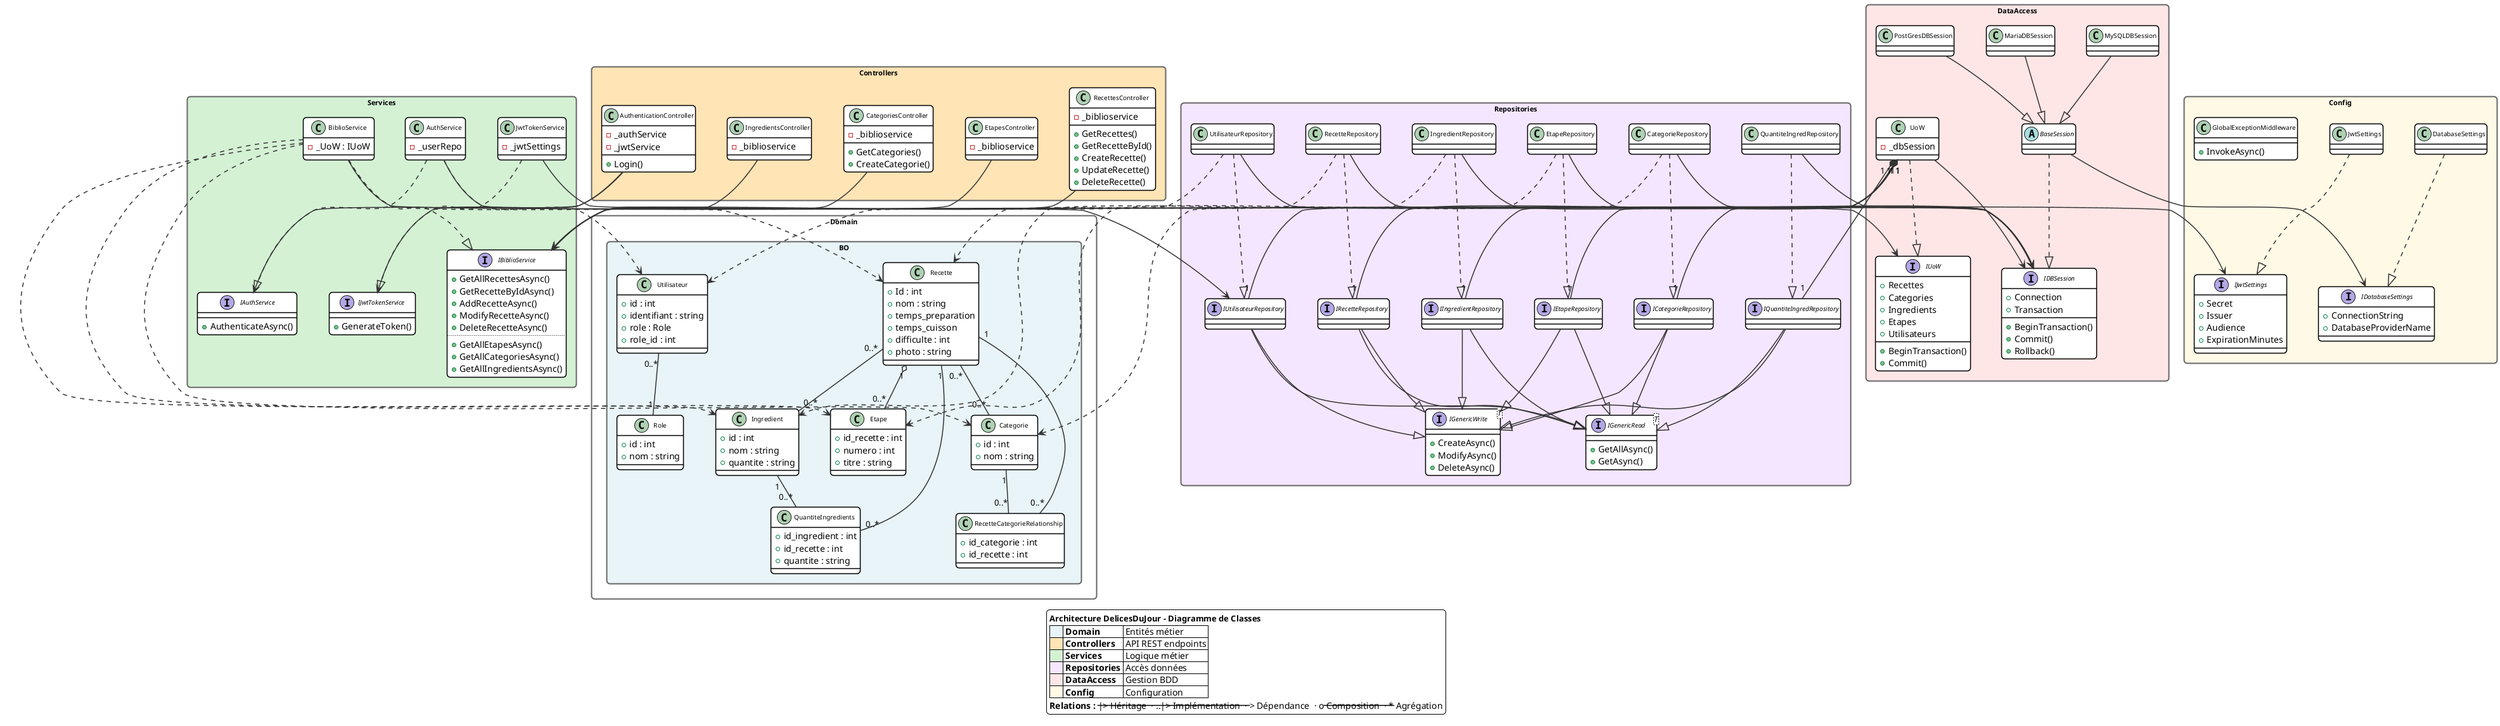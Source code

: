 @startuml DelicesDuJour_ClassDiagram

' ===== CONFIGURATION DU STYLE =====
!define DOMAIN_COLOR #E8F4F8
!define CONTROLLER_COLOR #FFE4B5
!define SERVICE_COLOR #D4F1D4
!define REPOSITORY_COLOR #F5E6FF
!define SESSION_COLOR #FFE6E6
!define CONFIG_COLOR #FFF9E6

skinparam backgroundColor #FFFFFF
skinparam shadowing false
skinparam roundcorner 10
skinparam packageStyle rectangle
skinparam nodesep 50
skinparam ranksep 50

skinparam class {
    BackgroundColor White
    BorderColor Black
    BorderThickness 1.5
    ArrowColor #333333
    ArrowThickness 1.5
    FontSize 10
}

skinparam package {
    BorderColor #666666
    BorderThickness 2
    FontStyle bold
    FontSize 11
}

' ===== COLONNE 1 : CONTROLLERS =====
package "Controllers" CONTROLLER_COLOR {
    class RecettesController {
        -_biblioservice
        +GetRecettes()
        +GetRecetteById()
        +CreateRecette()
        +UpdateRecette()
        +DeleteRecette()
    }

    class CategoriesController {
        -_biblioservice
        +GetCategories()
        +CreateCategorie()
    }

    class IngredientsController {
        -_biblioservice
    }

    class EtapesController {
        -_biblioservice
    }

    class AuthenticationController {
        -_authService
        -_jwtService
        +Login()
    }
}

' ===== COLONNE 2 : DOMAIN =====
package "Domain.BO" DOMAIN_COLOR {
    class Recette {
        +Id : int
        +nom : string
        +temps_preparation
        +temps_cuisson
        +difficulte : int
        +photo : string
    }

    class Categorie {
        +id : int
        +nom : string
    }

    class Ingredient {
        +id : int
        +nom : string
        +quantite : string
    }

    class Etape {
        +id_recette : int
        +numero : int
        +titre : string
    }

    class Utilisateur {
        +id : int
        +identifiant : string
        +role : Role
        +role_id : int
    }

    class Role {
        +id : int
        +nom : string
    }

    class QuantiteIngredients {
        +id_ingredient : int
        +id_recette : int
        +quantite : string
    }

    class RecetteCategorieRelationship {
        +id_categorie : int
        +id_recette : int
    }
}

' ===== COLONNE 3 : SERVICES =====
package "Services" SERVICE_COLOR {
    interface IBiblioService {
        +GetAllRecettesAsync()
        +GetRecetteByIdAsync()
        +AddRecetteAsync()
        +ModifyRecetteAsync()
        +DeleteRecetteAsync()
        ..
        +GetAllEtapesAsync()
        +GetAllCategoriesAsync()
        +GetAllIngredientsAsync()
    }

    class BiblioService {
        -_UoW : IUoW
    }

    interface IAuthService {
        +AuthenticateAsync()
    }

    class AuthService {
        -_userRepo
    }

    interface IJwtTokenService {
        +GenerateToken()
    }

    class JwtTokenService {
        -_jwtSettings
    }
}

' Placement forcé côte à côte
RecettesController -[hidden]right- Recette
BiblioService -[hidden]right- RecettesController

' ===== COLONNE 4 : CONFIGURATION =====
package "Config" CONFIG_COLOR {
    interface IDatabaseSettings {
        +ConnectionString
        +DatabaseProviderName
    }

    class DatabaseSettings

    interface IJwtSettings {
        +Secret
        +Issuer
        +Audience
        +ExpirationMinutes
    }

    class JwtSettings

    class GlobalExceptionMiddleware {
        +InvokeAsync()
    }
}

' ===== COLONNE 5 : REPOSITORIES =====
package "Repositories" REPOSITORY_COLOR {
    interface "IGenericRead<T>" as IRead {
        +GetAllAsync()
        +GetAsync()
    }

    interface "IGenericWrite<T>" as IWrite {
        +CreateAsync()
        +ModifyAsync()
        +DeleteAsync()
    }

    interface IRecetteRepository
    interface ICategorieRepository
    interface IIngredientRepository
    interface IEtapeRepository
    interface IUtilisateurRepository
    interface IQuantiteIngredRepository

    class RecetteRepository
    class CategorieRepository
    class IngredientRepository
    class EtapeRepository
    class UtilisateurRepository
    class QuantiteIngredRepository
}

' ===== COLONNE 6 : DATA ACCESS =====
package "DataAccess" SESSION_COLOR {
    interface IDBSession {
        +Connection
        +Transaction
        +BeginTransaction()
        +Commit()
        +Rollback()
    }

    abstract class BaseSession

    class MySQLDBSession
    class MariaDBSession
    class PostGresDBSession

    interface IUoW {
        +Recettes
        +Categories
        +Ingredients
        +Etapes
        +Utilisateurs
        +BeginTransaction()
        +Commit()
    }

    class UoW {
        -_dbSession
    }
}

' Placement horizontal forcé
IDatabaseSettings -[hidden]right- IRead
IRead -[hidden]right- IDBSession

' ========== RELATIONS DOMAIN (multiplicité) ==========
Recette "1" o-- "0..*" Etape
Recette "0..*" -- "0..*" Ingredient
Recette "0..*" -- "0..*" Categorie
Recette "1" -- "0..*" QuantiteIngredients
Ingredient "1" -- "0..*" QuantiteIngredients
Recette "1" -- "0..*" RecetteCategorieRelationship
Categorie "1" -- "0..*" RecetteCategorieRelationship
Utilisateur "0..*" -- "1" Role

' ========== RELATIONS CONFIGURATION ==========
DatabaseSettings ..|> IDatabaseSettings
JwtSettings ..|> IJwtSettings

' ========== RELATIONS CONTROLLERS ==========
RecettesController --> IBiblioService
CategoriesController --> IBiblioService
IngredientsController --> IBiblioService
EtapesController --> IBiblioService
AuthenticationController --> IAuthService
AuthenticationController --> IJwtTokenService

' ========== RELATIONS SERVICES ==========
BiblioService ..|> IBiblioService
AuthService ..|> IAuthService
JwtTokenService ..|> IJwtTokenService

BiblioService --> IUoW
BiblioService ..> Recette
BiblioService ..> Categorie
BiblioService ..> Ingredient
BiblioService ..> Etape

AuthService --> IUtilisateurRepository
AuthService ..> Utilisateur

JwtTokenService --> IJwtSettings

' ========== RELATIONS REPOSITORIES ==========
IRecetteRepository --|> IRead
IRecetteRepository --|> IWrite
ICategorieRepository --|> IRead
ICategorieRepository --|> IWrite
IIngredientRepository --|> IRead
IIngredientRepository --|> IWrite
IEtapeRepository --|> IRead
IEtapeRepository --|> IWrite
IUtilisateurRepository --|> IRead
IUtilisateurRepository --|> IWrite
IQuantiteIngredRepository --|> IRead
IQuantiteIngredRepository --|> IWrite

RecetteRepository ..|> IRecetteRepository
CategorieRepository ..|> ICategorieRepository
IngredientRepository ..|> IIngredientRepository
EtapeRepository ..|> IEtapeRepository
UtilisateurRepository ..|> IUtilisateurRepository
QuantiteIngredRepository ..|> IQuantiteIngredRepository

RecetteRepository --> IDBSession
CategorieRepository --> IDBSession
IngredientRepository --> IDBSession
EtapeRepository --> IDBSession
UtilisateurRepository --> IDBSession
QuantiteIngredRepository --> IDBSession

RecetteRepository ..> Recette
CategorieRepository ..> Categorie
IngredientRepository ..> Ingredient
EtapeRepository ..> Etape
UtilisateurRepository ..> Utilisateur

' ========== RELATIONS SESSION & UOW ==========
BaseSession ..|> IDBSession
MySQLDBSession --|> BaseSession
MariaDBSession --|> BaseSession
PostGresDBSession --|> BaseSession

BaseSession --> IDatabaseSettings

UoW ..|> IUoW
UoW --> IDBSession
UoW "1" *-- "1" IRecetteRepository
UoW "1" *-- "1" ICategorieRepository
UoW "1" *-- "1" IIngredientRepository
UoW "1" *-- "1" IEtapeRepository
UoW "1" *-- "1" IUtilisateurRepository
UoW "1" *-- "1" IQuantiteIngredRepository

' ===== LÉGENDE =====
legend bottom center
  <size:13><b>Architecture DelicesDuJour - Diagramme de Classes</b></size>
  |<DOMAIN_COLOR>      | **Domain** | Entités métier |
  |<CONTROLLER_COLOR>  | **Controllers** | API REST endpoints |
  |<SERVICE_COLOR>     | **Services** | Logique métier |
  |<REPOSITORY_COLOR>  | **Repositories** | Accès données |
  |<SESSION_COLOR>     | **DataAccess** | Gestion BDD |
  |<CONFIG_COLOR>      | **Config** | Configuration |
  **Relations :** --|> Héritage  · ..|> Implémentation  · --> Dépendance  · o-- Composition  · *-- Agrégation
endlegend

@enduml
